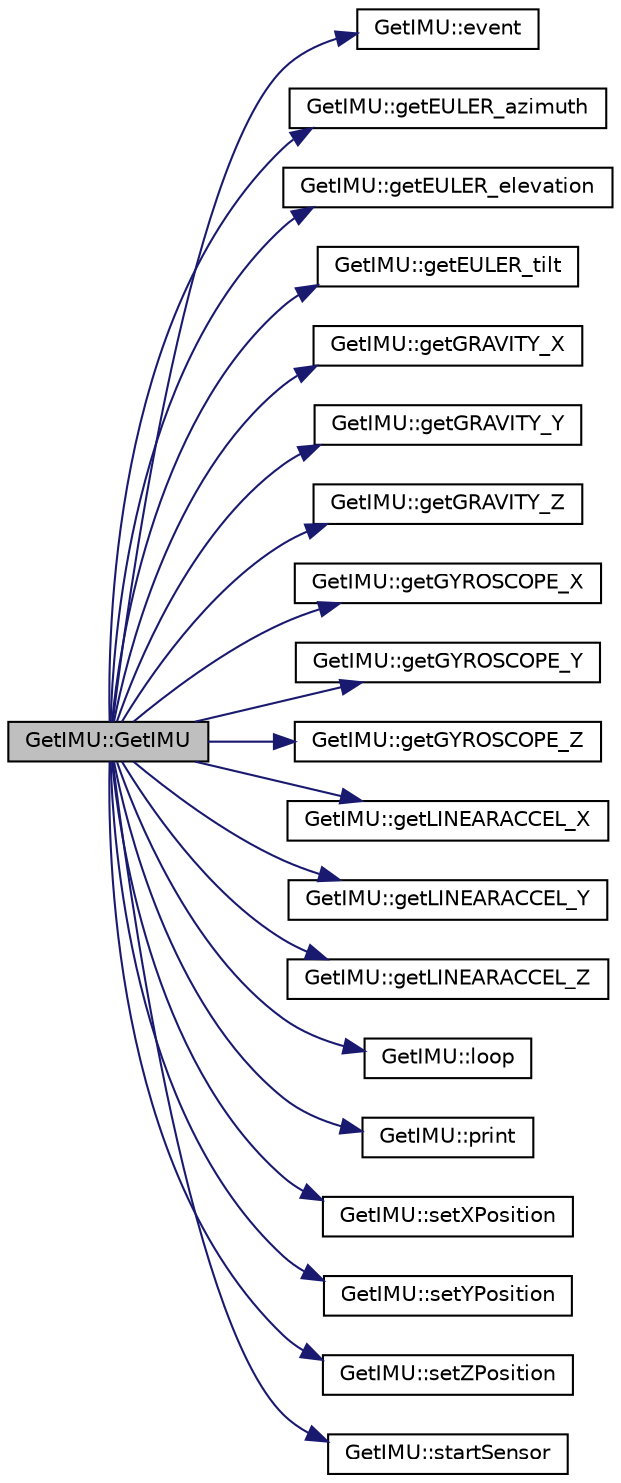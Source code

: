 digraph "GetIMU::GetIMU"
{
  edge [fontname="Helvetica",fontsize="10",labelfontname="Helvetica",labelfontsize="10"];
  node [fontname="Helvetica",fontsize="10",shape=record];
  rankdir="LR";
  Node0 [label="GetIMU::GetIMU",height=0.2,width=0.4,color="black", fillcolor="grey75", style="filled", fontcolor="black"];
  Node0 -> Node1 [color="midnightblue",fontsize="10",style="solid",fontname="Helvetica"];
  Node1 [label="GetIMU::event",height=0.2,width=0.4,color="black", fillcolor="white", style="filled",URL="$classGetIMU.html#a5d19eeb4f12de54811c29372984fc1c1"];
  Node0 -> Node2 [color="midnightblue",fontsize="10",style="solid",fontname="Helvetica"];
  Node2 [label="GetIMU::getEULER_azimuth",height=0.2,width=0.4,color="black", fillcolor="white", style="filled",URL="$classGetIMU.html#abe0ace63352c0213907971ec6e8cc973"];
  Node0 -> Node3 [color="midnightblue",fontsize="10",style="solid",fontname="Helvetica"];
  Node3 [label="GetIMU::getEULER_elevation",height=0.2,width=0.4,color="black", fillcolor="white", style="filled",URL="$classGetIMU.html#a2df8f5974b4be881b9ea30fb4e3eb90d"];
  Node0 -> Node4 [color="midnightblue",fontsize="10",style="solid",fontname="Helvetica"];
  Node4 [label="GetIMU::getEULER_tilt",height=0.2,width=0.4,color="black", fillcolor="white", style="filled",URL="$classGetIMU.html#afd4267290c18bd41fc9c0e68f6fc4940"];
  Node0 -> Node5 [color="midnightblue",fontsize="10",style="solid",fontname="Helvetica"];
  Node5 [label="GetIMU::getGRAVITY_X",height=0.2,width=0.4,color="black", fillcolor="white", style="filled",URL="$classGetIMU.html#ad7d0dcf149e6198bc0d396d368bc9185"];
  Node0 -> Node6 [color="midnightblue",fontsize="10",style="solid",fontname="Helvetica"];
  Node6 [label="GetIMU::getGRAVITY_Y",height=0.2,width=0.4,color="black", fillcolor="white", style="filled",URL="$classGetIMU.html#abb0d465cacf5f89aea6bf71276cf4f29"];
  Node0 -> Node7 [color="midnightblue",fontsize="10",style="solid",fontname="Helvetica"];
  Node7 [label="GetIMU::getGRAVITY_Z",height=0.2,width=0.4,color="black", fillcolor="white", style="filled",URL="$classGetIMU.html#a9d53fde1c5de7a3c14ee6365a44c978b"];
  Node0 -> Node8 [color="midnightblue",fontsize="10",style="solid",fontname="Helvetica"];
  Node8 [label="GetIMU::getGYROSCOPE_X",height=0.2,width=0.4,color="black", fillcolor="white", style="filled",URL="$classGetIMU.html#aff08560c32d34372087f0e6f5ac2a6b3"];
  Node0 -> Node9 [color="midnightblue",fontsize="10",style="solid",fontname="Helvetica"];
  Node9 [label="GetIMU::getGYROSCOPE_Y",height=0.2,width=0.4,color="black", fillcolor="white", style="filled",URL="$classGetIMU.html#a915b5ceca55bc853ce35b718be0870d1"];
  Node0 -> Node10 [color="midnightblue",fontsize="10",style="solid",fontname="Helvetica"];
  Node10 [label="GetIMU::getGYROSCOPE_Z",height=0.2,width=0.4,color="black", fillcolor="white", style="filled",URL="$classGetIMU.html#aeaaa47dcfba40e76e302825d4b55dc96"];
  Node0 -> Node11 [color="midnightblue",fontsize="10",style="solid",fontname="Helvetica"];
  Node11 [label="GetIMU::getLINEARACCEL_X",height=0.2,width=0.4,color="black", fillcolor="white", style="filled",URL="$classGetIMU.html#a87ad4a2fcb8b4a999d2049de92db3d36"];
  Node0 -> Node12 [color="midnightblue",fontsize="10",style="solid",fontname="Helvetica"];
  Node12 [label="GetIMU::getLINEARACCEL_Y",height=0.2,width=0.4,color="black", fillcolor="white", style="filled",URL="$classGetIMU.html#a096f5beeac42e0e439a589473f12017a"];
  Node0 -> Node13 [color="midnightblue",fontsize="10",style="solid",fontname="Helvetica"];
  Node13 [label="GetIMU::getLINEARACCEL_Z",height=0.2,width=0.4,color="black", fillcolor="white", style="filled",URL="$classGetIMU.html#aaef0b6eabbdd78721418bdd6a004f336"];
  Node0 -> Node14 [color="midnightblue",fontsize="10",style="solid",fontname="Helvetica"];
  Node14 [label="GetIMU::loop",height=0.2,width=0.4,color="black", fillcolor="white", style="filled",URL="$classGetIMU.html#a38e7793014c6e3f284992744ec723c15"];
  Node0 -> Node15 [color="midnightblue",fontsize="10",style="solid",fontname="Helvetica"];
  Node15 [label="GetIMU::print",height=0.2,width=0.4,color="black", fillcolor="white", style="filled",URL="$classGetIMU.html#a758f3c2d0b8968977767d548bdaaf32a"];
  Node0 -> Node16 [color="midnightblue",fontsize="10",style="solid",fontname="Helvetica"];
  Node16 [label="GetIMU::setXPosition",height=0.2,width=0.4,color="black", fillcolor="white", style="filled",URL="$classGetIMU.html#a7619b8ea17913f59f34396bd75ac8d78"];
  Node0 -> Node17 [color="midnightblue",fontsize="10",style="solid",fontname="Helvetica"];
  Node17 [label="GetIMU::setYPosition",height=0.2,width=0.4,color="black", fillcolor="white", style="filled",URL="$classGetIMU.html#abf702f0faf59cb042fbb0bc743665450"];
  Node0 -> Node18 [color="midnightblue",fontsize="10",style="solid",fontname="Helvetica"];
  Node18 [label="GetIMU::setZPosition",height=0.2,width=0.4,color="black", fillcolor="white", style="filled",URL="$classGetIMU.html#a8012154383088b1f273bdbb56437457c"];
  Node0 -> Node19 [color="midnightblue",fontsize="10",style="solid",fontname="Helvetica"];
  Node19 [label="GetIMU::startSensor",height=0.2,width=0.4,color="black", fillcolor="white", style="filled",URL="$classGetIMU.html#af458fe68b2df51326bfd55a784df05a3"];
}
